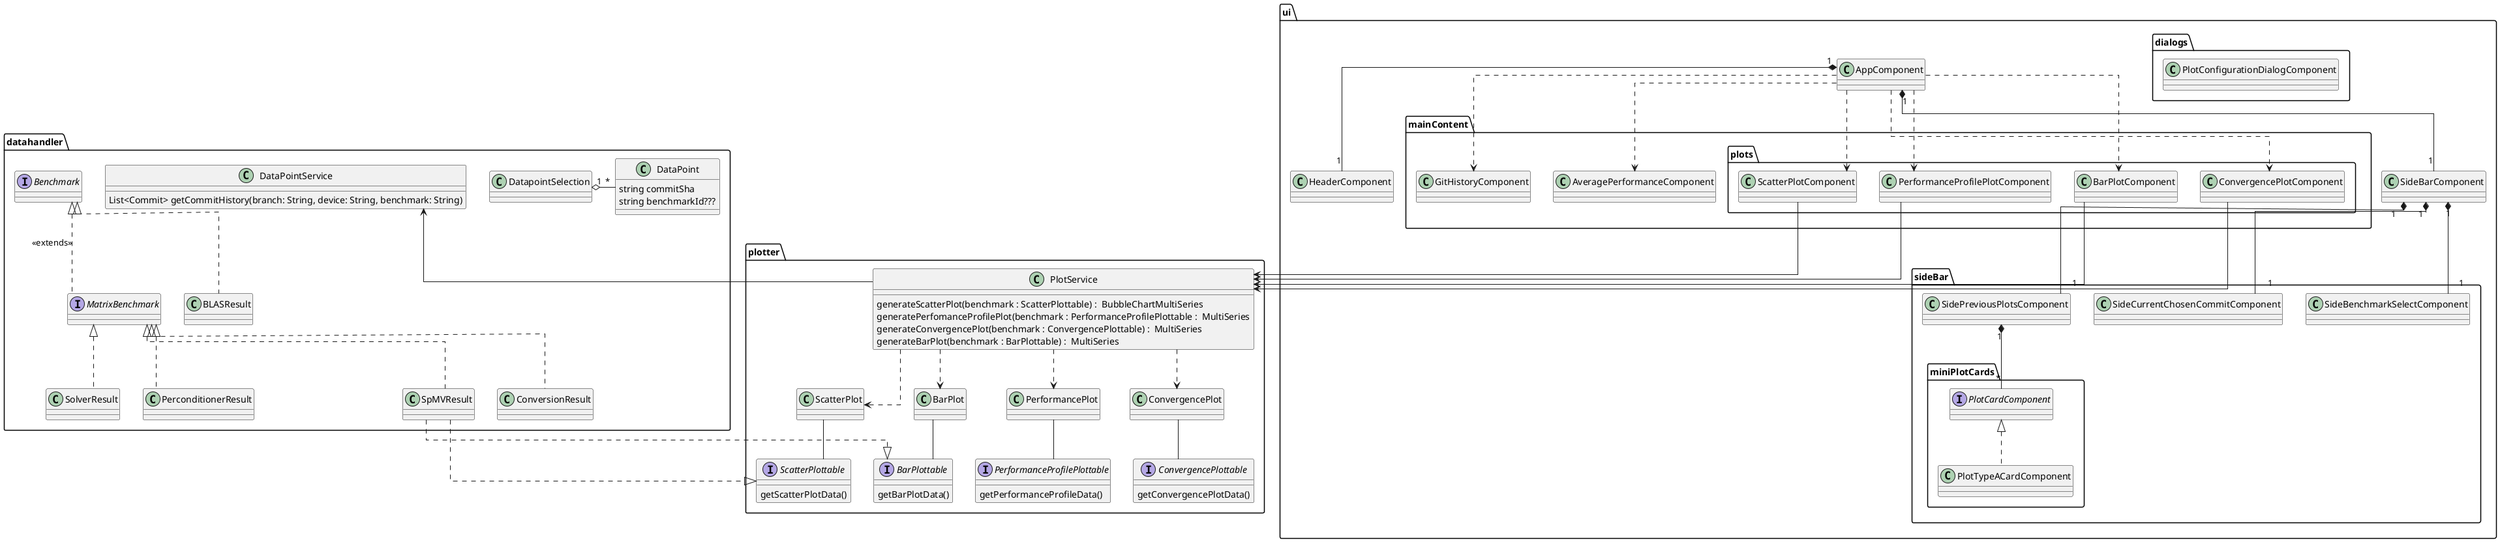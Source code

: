 @startuml frontend_angular

skinparam linetype ortho

package ui {
    class AppComponent {
    }

    class HeaderComponent {
    }

    class SideBarComponent {
    }

    package sideBar {
        class SideBenchmarkSelectComponent {
        }

        class SideCurrentChosenCommitComponent {
        }

        class SidePreviousPlotsComponent {
        }

        package miniPlotCards {
            interface PlotCardComponent {
            }

            class PlotTypeACardComponent {
            }

            PlotCardComponent <|.. PlotTypeACardComponent
        }

        SidePreviousPlotsComponent "1" *-- "*" PlotCardComponent
    }

    package mainContent {
        class AveragePerformanceComponent {
        }

        class GitHistoryComponent {
        }

        package plots {
            class ScatterPlotComponent {
            }
            class PerformanceProfilePlotComponent {
            }
            class BarPlotComponent {
            }
            class ConvergencePlotComponent {
            }
        }
        AppComponent .d.> AveragePerformanceComponent
        AppComponent .d.> GitHistoryComponent
        AppComponent .d.> ScatterPlotComponent
        AppComponent .d.> PerformanceProfilePlotComponent
        AppComponent .d.> BarPlotComponent
        AppComponent .d.> ConvergencePlotComponent
    }

    package dialogs {
        class PlotConfigurationDialogComponent {
        }
    }

    AppComponent "1" *-- "1" HeaderComponent
    AppComponent "1" *-- "1" SideBarComponent

    SideBarComponent "1" *-- "1" SideBenchmarkSelectComponent
    SideBarComponent "1" *-- "1" SideCurrentChosenCommitComponent
    SideBarComponent "1" *-- "1" SidePreviousPlotsComponent

}

package datahandler {
    class DataPointService {
        List<Commit> getCommitHistory(branch: String, device: String, benchmark: String)

    }

    class DatapointSelection {
    }

    class DataPoint {
        string commitSha
        string benchmarkId???
    }

    interface Benchmark

    interface MatrixBenchmark

    class SpMVResult
    class ConversionResult
    class SolverResult
    class PerconditionerResult
    class BLASResult

    Benchmark <|.. MatrixBenchmark : <<extends>>
    MatrixBenchmark <|.. SpMVResult
    MatrixBenchmark <|.. ConversionResult
    MatrixBenchmark <|.. SolverResult
    MatrixBenchmark <|.. PerconditionerResult
    Benchmark <|.. BLASResult


    DatapointSelection "1" o- "*" DataPoint
    ' DatapointSelection --> RestHandler
}

package plotter {

    class PlotService {
        generateScatterPlot(benchmark : ScatterPlottable) :  BubbleChartMultiSeries
        generatePerfomanceProfilePlot(benchmark : PerformanceProfilePlottable :  MultiSeries
        generateConvergencePlot(benchmark : ConvergencePlottable) :  MultiSeries
        generateBarPlot(benchmark : BarPlottable) :  MultiSeries
    }

    ' Plot Types: ScatterPlot, (SmoothedScatterPlot), PerformanceProfile, BarPlot, ConvergencePlot

    interface ScatterPlottable {
        getScatterPlotData()
    }

    interface PerformanceProfilePlottable {
        getPerformanceProfileData()
    }

    interface BarPlottable {
        getBarPlotData()
    }

    interface ConvergencePlottable {
       getConvergencePlotData()
    }

    class ScatterPlot
    class PerformancePlot
    class BarPlot
    class ConvergencePlot

    PlotService ..> ScatterPlot
    PlotService ..> PerformancePlot
    PlotService ..> BarPlot
    PlotService ..> ConvergencePlot

    ScatterPlot -- ScatterPlottable
    ConvergencePlot -- ConvergencePlottable
    BarPlot -- BarPlottable
    PerformancePlot -- PerformanceProfilePlottable

    SpMVResult ..|> ScatterPlottable
    SpMVResult ..|> BarPlottable

}


PlotService --> DataPointService
PlotService <-u- ScatterPlotComponent
PlotService <-u- PerformanceProfilePlotComponent
PlotService <-u- BarPlotComponent
PlotService <-u- ConvergencePlotComponent

@enduml
